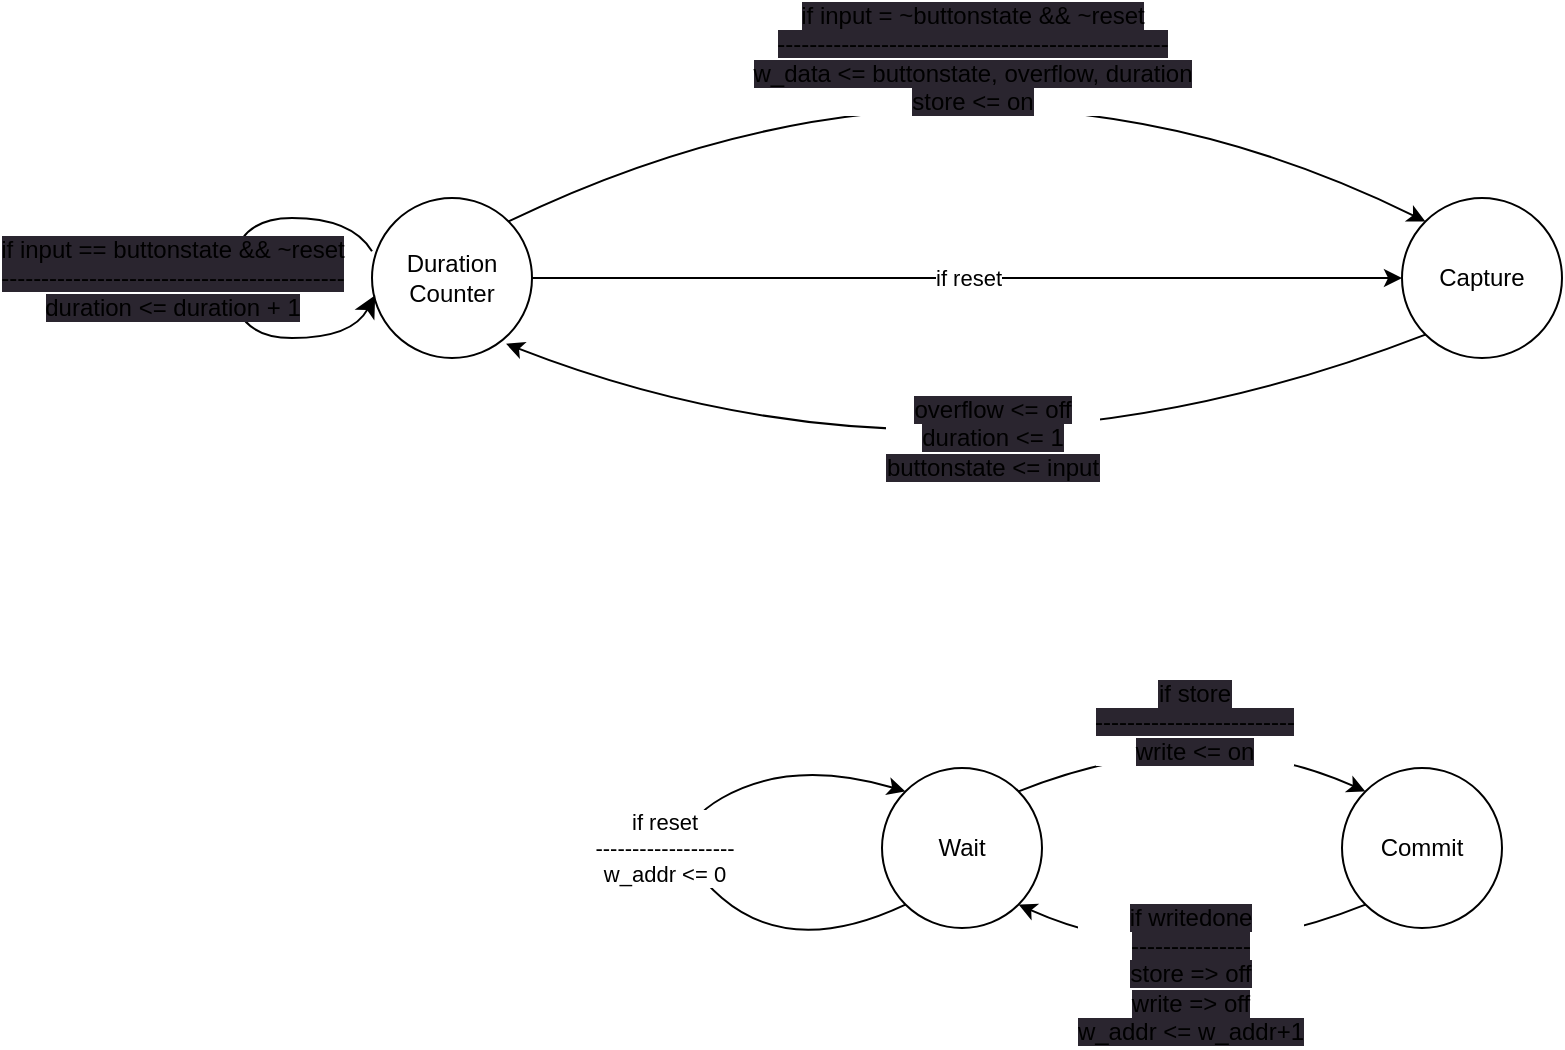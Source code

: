 <mxfile>
    <diagram id="UaiEWxelY9RIttDDJoo2" name="Page-1">
        <mxGraphModel dx="1181" dy="1152" grid="1" gridSize="10" guides="1" tooltips="1" connect="1" arrows="1" fold="1" page="1" pageScale="1" pageWidth="1100" pageHeight="850" math="0" shadow="0">
            <root>
                <mxCell id="0"/>
                <mxCell id="1" parent="0"/>
                <mxCell id="5" value="" style="ellipse;whiteSpace=wrap;html=1;aspect=fixed;" parent="1" vertex="1">
                    <mxGeometry x="765" y="260" width="80" height="80" as="geometry"/>
                </mxCell>
                <mxCell id="38" value="if reset" style="edgeStyle=none;html=1;exitX=1;exitY=0.5;exitDx=0;exitDy=0;entryX=0;entryY=0.5;entryDx=0;entryDy=0;" edge="1" parent="1" source="6" target="5">
                    <mxGeometry relative="1" as="geometry"/>
                </mxCell>
                <mxCell id="6" value="" style="ellipse;whiteSpace=wrap;html=1;aspect=fixed;" parent="1" vertex="1">
                    <mxGeometry x="250" y="260" width="80" height="80" as="geometry"/>
                </mxCell>
                <mxCell id="7" value="&lt;span style=&quot;font-size: 12px; background-color: rgb(42, 37, 47);&quot;&gt;if input = ~buttonstate &amp;amp;&amp;amp; ~reset&lt;/span&gt;&lt;br style=&quot;font-size: 12px; background-color: rgb(42, 37, 47);&quot;&gt;&lt;span style=&quot;font-size: 12px; background-color: rgb(42, 37, 47);&quot;&gt;-------------------------------------------------&lt;/span&gt;&lt;br style=&quot;font-size: 12px; background-color: rgb(42, 37, 47);&quot;&gt;&lt;span style=&quot;font-size: 12px; background-color: rgb(42, 37, 47);&quot;&gt;w_data &amp;lt;= buttonstate, overflow, duration&lt;/span&gt;&lt;br style=&quot;font-size: 12px; background-color: rgb(42, 37, 47);&quot;&gt;&lt;span style=&quot;font-size: 12px; background-color: rgb(42, 37, 47);&quot;&gt;store &amp;lt;= on&lt;/span&gt;" style="curved=1;endArrow=classic;html=1;entryX=0;entryY=0;entryDx=0;entryDy=0;exitX=1;exitY=0;exitDx=0;exitDy=0;" parent="1" source="6" target="5" edge="1">
                    <mxGeometry x="0.061" y="-27" width="50" height="50" relative="1" as="geometry">
                        <mxPoint x="660" y="310" as="sourcePoint"/>
                        <mxPoint x="710" y="260" as="targetPoint"/>
                        <Array as="points">
                            <mxPoint x="550" y="160"/>
                        </Array>
                        <mxPoint as="offset"/>
                    </mxGeometry>
                </mxCell>
                <mxCell id="8" value="&lt;span style=&quot;font-size: 12px; background-color: rgb(42, 37, 47);&quot;&gt;overflow&amp;nbsp;&lt;/span&gt;&lt;span style=&quot;font-size: 12px; background-color: rgb(42, 37, 47);&quot;&gt;&amp;lt;=&amp;nbsp;&lt;/span&gt;&lt;span style=&quot;font-size: 12px; background-color: rgb(42, 37, 47);&quot;&gt;off&lt;/span&gt;&lt;br style=&quot;font-size: 12px; background-color: rgb(42, 37, 47);&quot;&gt;&lt;span style=&quot;font-size: 12px; background-color: rgb(42, 37, 47);&quot;&gt;duration&amp;nbsp;&lt;/span&gt;&lt;span style=&quot;font-size: 12px; background-color: rgb(42, 37, 47);&quot;&gt;&amp;lt;=&amp;nbsp;&lt;/span&gt;&lt;span style=&quot;font-size: 12px; background-color: rgb(42, 37, 47);&quot;&gt;1&lt;/span&gt;&lt;br style=&quot;font-size: 12px; background-color: rgb(42, 37, 47);&quot;&gt;&lt;span style=&quot;font-size: 12px; background-color: rgb(42, 37, 47);&quot;&gt;buttonstate&amp;nbsp;&lt;/span&gt;&lt;span style=&quot;font-size: 12px; background-color: rgb(42, 37, 47);&quot;&gt;&amp;lt;=&amp;nbsp;&lt;/span&gt;&lt;span style=&quot;font-size: 12px; background-color: rgb(42, 37, 47);&quot;&gt;input&lt;/span&gt;" style="endArrow=classic;html=1;entryX=0.838;entryY=0.911;entryDx=0;entryDy=0;exitX=0;exitY=1;exitDx=0;exitDy=0;entryPerimeter=0;curved=1;" parent="1" source="5" target="6" edge="1">
                    <mxGeometry x="-0.105" y="-30" width="50" height="50" relative="1" as="geometry">
                        <mxPoint x="645" y="380" as="sourcePoint"/>
                        <mxPoint x="695" y="330" as="targetPoint"/>
                        <Array as="points">
                            <mxPoint x="540" y="420"/>
                        </Array>
                        <mxPoint as="offset"/>
                    </mxGeometry>
                </mxCell>
                <mxCell id="9" value="&lt;span style=&quot;font-size: 12px; background-color: rgb(42, 37, 47);&quot;&gt;if input == buttonstate &amp;amp;&amp;amp; ~reset&lt;br&gt;-------------------------------------------&lt;br&gt;duration&amp;nbsp;&lt;/span&gt;&lt;span style=&quot;font-size: 12px; background-color: rgb(42, 37, 47);&quot;&gt;&amp;lt;=&lt;/span&gt;&lt;span style=&quot;font-size: 12px; background-color: rgb(42, 37, 47);&quot;&gt;&amp;nbsp;duration + 1&lt;/span&gt;" style="curved=1;endArrow=classic;html=1;entryX=0.02;entryY=0.608;entryDx=0;entryDy=0;exitX=0;exitY=0.333;exitDx=0;exitDy=0;sourcePerimeterSpacing=0;arcSize=20;comic=0;jiggle=50;startSize=6;endSize=8;entryPerimeter=0;exitPerimeter=0;" parent="1" source="6" target="6" edge="1">
                    <mxGeometry x="-0.022" y="-30" width="50" height="50" relative="1" as="geometry">
                        <mxPoint x="150" y="340" as="sourcePoint"/>
                        <mxPoint x="210" y="400" as="targetPoint"/>
                        <Array as="points">
                            <mxPoint x="240" y="270"/>
                            <mxPoint x="180" y="270"/>
                            <mxPoint x="180" y="330"/>
                            <mxPoint x="240" y="330"/>
                        </Array>
                        <mxPoint as="offset"/>
                    </mxGeometry>
                </mxCell>
                <mxCell id="24" value="Capture" style="text;html=1;strokeColor=none;fillColor=none;align=center;verticalAlign=middle;whiteSpace=wrap;rounded=0;" parent="1" vertex="1">
                    <mxGeometry x="775" y="285" width="60" height="30" as="geometry"/>
                </mxCell>
                <mxCell id="26" value="Duration&lt;br&gt;Counter" style="text;html=1;strokeColor=none;fillColor=none;align=center;verticalAlign=middle;whiteSpace=wrap;rounded=0;" parent="1" vertex="1">
                    <mxGeometry x="260" y="285" width="60" height="30" as="geometry"/>
                </mxCell>
                <mxCell id="27" value="" style="ellipse;whiteSpace=wrap;html=1;aspect=fixed;" parent="1" vertex="1">
                    <mxGeometry x="505" y="545" width="80" height="80" as="geometry"/>
                </mxCell>
                <mxCell id="28" value="" style="ellipse;whiteSpace=wrap;html=1;aspect=fixed;" parent="1" vertex="1">
                    <mxGeometry x="735" y="545" width="80" height="80" as="geometry"/>
                </mxCell>
                <mxCell id="29" value="Wait" style="text;html=1;strokeColor=none;fillColor=none;align=center;verticalAlign=middle;whiteSpace=wrap;rounded=0;" parent="1" vertex="1">
                    <mxGeometry x="515" y="570" width="60" height="30" as="geometry"/>
                </mxCell>
                <mxCell id="30" value="Commit" style="text;html=1;strokeColor=none;fillColor=none;align=center;verticalAlign=middle;whiteSpace=wrap;rounded=0;" parent="1" vertex="1">
                    <mxGeometry x="745" y="570" width="60" height="30" as="geometry"/>
                </mxCell>
                <mxCell id="31" value="&lt;span style=&quot;font-size: 12px; background-color: rgb(42, 37, 47);&quot;&gt;if store&lt;/span&gt;&lt;br style=&quot;font-size: 12px; background-color: rgb(42, 37, 47);&quot;&gt;&lt;span style=&quot;font-size: 12px; background-color: rgb(42, 37, 47);&quot;&gt;-------------------------&lt;/span&gt;&lt;br style=&quot;font-size: 12px; background-color: rgb(42, 37, 47);&quot;&gt;&lt;span style=&quot;font-size: 12px; background-color: rgb(42, 37, 47);&quot;&gt;write &amp;lt;= on&lt;/span&gt;&lt;span style=&quot;font-size: 12px; background-color: rgb(42, 37, 47);&quot;&gt;&lt;br&gt;&lt;/span&gt;" style="endArrow=classic;html=1;exitX=1;exitY=0;exitDx=0;exitDy=0;entryX=0;entryY=0;entryDx=0;entryDy=0;curved=1;" parent="1" source="27" target="28" edge="1">
                    <mxGeometry width="50" height="50" relative="1" as="geometry">
                        <mxPoint x="625" y="490" as="sourcePoint"/>
                        <mxPoint x="745" y="530" as="targetPoint"/>
                        <Array as="points">
                            <mxPoint x="665" y="520"/>
                        </Array>
                    </mxGeometry>
                </mxCell>
                <mxCell id="32" value="&lt;span style=&quot;font-size: 12px; background-color: rgb(42, 37, 47);&quot;&gt;if writedone&lt;/span&gt;&lt;br style=&quot;font-size: 12px; background-color: rgb(42, 37, 47);&quot;&gt;&lt;span style=&quot;font-size: 12px; background-color: rgb(42, 37, 47);&quot;&gt;---------------&lt;/span&gt;&lt;br style=&quot;font-size: 12px; background-color: rgb(42, 37, 47);&quot;&gt;&lt;span style=&quot;font-size: 12px; background-color: rgb(42, 37, 47);&quot;&gt;store =&amp;gt; off&lt;/span&gt;&lt;br style=&quot;font-size: 12px; background-color: rgb(42, 37, 47);&quot;&gt;&lt;span style=&quot;font-size: 12px; background-color: rgb(42, 37, 47);&quot;&gt;write =&amp;gt; off&lt;/span&gt;&lt;span style=&quot;font-size: 12px; background-color: rgb(42, 37, 47);&quot;&gt;&lt;br&gt;w_addr &amp;lt;= w_addr+1&lt;br&gt;&lt;/span&gt;" style="endArrow=classic;html=1;exitX=0;exitY=1;exitDx=0;exitDy=0;entryX=1;entryY=1;entryDx=0;entryDy=0;curved=1;" parent="1" source="28" target="27" edge="1">
                    <mxGeometry width="50" height="50" relative="1" as="geometry">
                        <mxPoint x="625" y="490" as="sourcePoint"/>
                        <mxPoint x="675" y="440" as="targetPoint"/>
                        <Array as="points">
                            <mxPoint x="655" y="650"/>
                        </Array>
                    </mxGeometry>
                </mxCell>
                <mxCell id="41" value="if reset&lt;br&gt;-------------------&lt;br&gt;w_addr &amp;lt;= 0" style="edgeStyle=none;html=1;exitX=0;exitY=1;exitDx=0;exitDy=0;entryX=0;entryY=0;entryDx=0;entryDy=0;curved=1;" edge="1" parent="1" source="27" target="27">
                    <mxGeometry relative="1" as="geometry">
                        <Array as="points">
                            <mxPoint x="460" y="640"/>
                            <mxPoint x="390" y="580"/>
                            <mxPoint x="460" y="540"/>
                        </Array>
                    </mxGeometry>
                </mxCell>
            </root>
        </mxGraphModel>
    </diagram>
</mxfile>